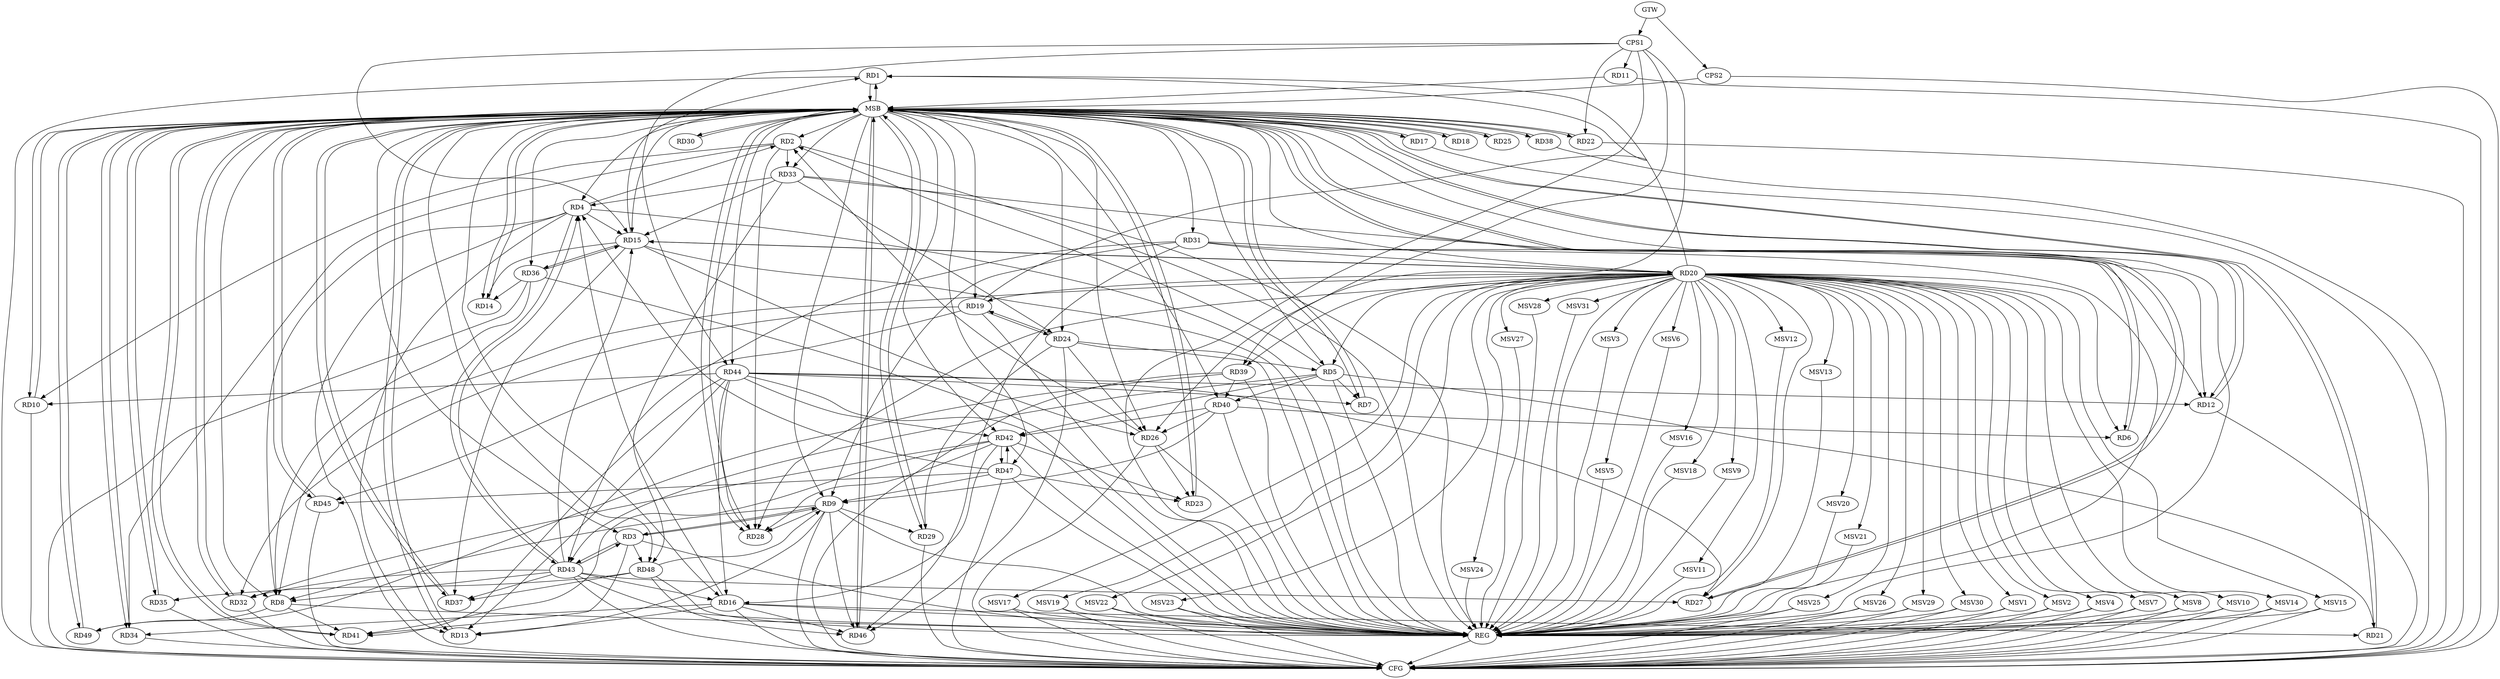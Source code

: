strict digraph G {
  RD1 [ label="RD1" ];
  RD2 [ label="RD2" ];
  RD3 [ label="RD3" ];
  RD4 [ label="RD4" ];
  RD5 [ label="RD5" ];
  RD6 [ label="RD6" ];
  RD7 [ label="RD7" ];
  RD8 [ label="RD8" ];
  RD9 [ label="RD9" ];
  RD10 [ label="RD10" ];
  RD11 [ label="RD11" ];
  RD12 [ label="RD12" ];
  RD13 [ label="RD13" ];
  RD14 [ label="RD14" ];
  RD15 [ label="RD15" ];
  RD16 [ label="RD16" ];
  RD17 [ label="RD17" ];
  RD18 [ label="RD18" ];
  RD19 [ label="RD19" ];
  RD20 [ label="RD20" ];
  RD21 [ label="RD21" ];
  RD22 [ label="RD22" ];
  RD23 [ label="RD23" ];
  RD24 [ label="RD24" ];
  RD25 [ label="RD25" ];
  RD26 [ label="RD26" ];
  RD27 [ label="RD27" ];
  RD28 [ label="RD28" ];
  RD29 [ label="RD29" ];
  RD30 [ label="RD30" ];
  RD31 [ label="RD31" ];
  RD32 [ label="RD32" ];
  RD33 [ label="RD33" ];
  RD34 [ label="RD34" ];
  RD35 [ label="RD35" ];
  RD36 [ label="RD36" ];
  RD37 [ label="RD37" ];
  RD38 [ label="RD38" ];
  RD39 [ label="RD39" ];
  RD40 [ label="RD40" ];
  RD41 [ label="RD41" ];
  RD42 [ label="RD42" ];
  RD43 [ label="RD43" ];
  RD44 [ label="RD44" ];
  RD45 [ label="RD45" ];
  RD46 [ label="RD46" ];
  RD47 [ label="RD47" ];
  RD48 [ label="RD48" ];
  RD49 [ label="RD49" ];
  CPS1 [ label="CPS1" ];
  CPS2 [ label="CPS2" ];
  GTW [ label="GTW" ];
  REG [ label="REG" ];
  MSB [ label="MSB" ];
  CFG [ label="CFG" ];
  MSV1 [ label="MSV1" ];
  MSV2 [ label="MSV2" ];
  MSV3 [ label="MSV3" ];
  MSV4 [ label="MSV4" ];
  MSV5 [ label="MSV5" ];
  MSV6 [ label="MSV6" ];
  MSV7 [ label="MSV7" ];
  MSV8 [ label="MSV8" ];
  MSV9 [ label="MSV9" ];
  MSV10 [ label="MSV10" ];
  MSV11 [ label="MSV11" ];
  MSV12 [ label="MSV12" ];
  MSV13 [ label="MSV13" ];
  MSV14 [ label="MSV14" ];
  MSV15 [ label="MSV15" ];
  MSV16 [ label="MSV16" ];
  MSV17 [ label="MSV17" ];
  MSV18 [ label="MSV18" ];
  MSV19 [ label="MSV19" ];
  MSV20 [ label="MSV20" ];
  MSV21 [ label="MSV21" ];
  MSV22 [ label="MSV22" ];
  MSV23 [ label="MSV23" ];
  MSV24 [ label="MSV24" ];
  MSV25 [ label="MSV25" ];
  MSV26 [ label="MSV26" ];
  MSV27 [ label="MSV27" ];
  MSV28 [ label="MSV28" ];
  MSV29 [ label="MSV29" ];
  MSV30 [ label="MSV30" ];
  MSV31 [ label="MSV31" ];
  RD15 -> RD1;
  RD19 -> RD1;
  RD20 -> RD1;
  RD4 -> RD2;
  RD5 -> RD2;
  RD2 -> RD10;
  RD26 -> RD2;
  RD2 -> RD28;
  RD2 -> RD33;
  RD2 -> RD34;
  RD3 -> RD9;
  RD9 -> RD3;
  RD3 -> RD41;
  RD3 -> RD43;
  RD43 -> RD3;
  RD3 -> RD48;
  RD4 -> RD8;
  RD4 -> RD13;
  RD4 -> RD15;
  RD16 -> RD4;
  RD33 -> RD4;
  RD4 -> RD43;
  RD43 -> RD4;
  RD47 -> RD4;
  RD5 -> RD7;
  RD20 -> RD5;
  RD5 -> RD21;
  RD24 -> RD5;
  RD5 -> RD40;
  RD5 -> RD42;
  RD5 -> RD43;
  RD20 -> RD6;
  RD40 -> RD6;
  RD44 -> RD7;
  RD9 -> RD8;
  RD20 -> RD8;
  RD36 -> RD8;
  RD8 -> RD41;
  RD43 -> RD8;
  RD8 -> RD49;
  RD9 -> RD13;
  RD9 -> RD28;
  RD9 -> RD29;
  RD31 -> RD9;
  RD40 -> RD9;
  RD9 -> RD46;
  RD47 -> RD9;
  RD48 -> RD9;
  RD44 -> RD10;
  RD31 -> RD12;
  RD33 -> RD12;
  RD44 -> RD12;
  RD16 -> RD13;
  RD44 -> RD13;
  RD15 -> RD14;
  RD36 -> RD14;
  RD15 -> RD20;
  RD20 -> RD15;
  RD15 -> RD26;
  RD33 -> RD15;
  RD15 -> RD36;
  RD36 -> RD15;
  RD15 -> RD37;
  RD43 -> RD15;
  RD16 -> RD21;
  RD16 -> RD34;
  RD42 -> RD16;
  RD43 -> RD16;
  RD44 -> RD16;
  RD16 -> RD46;
  RD20 -> RD19;
  RD19 -> RD24;
  RD24 -> RD19;
  RD19 -> RD32;
  RD19 -> RD45;
  RD20 -> RD27;
  RD20 -> RD28;
  RD31 -> RD20;
  RD20 -> RD39;
  RD26 -> RD23;
  RD42 -> RD23;
  RD47 -> RD23;
  RD24 -> RD26;
  RD24 -> RD29;
  RD33 -> RD24;
  RD24 -> RD46;
  RD40 -> RD26;
  RD43 -> RD27;
  RD44 -> RD27;
  RD42 -> RD28;
  RD44 -> RD28;
  RD31 -> RD43;
  RD31 -> RD46;
  RD42 -> RD32;
  RD43 -> RD32;
  RD33 -> RD48;
  RD48 -> RD35;
  RD43 -> RD37;
  RD48 -> RD37;
  RD39 -> RD40;
  RD39 -> RD49;
  RD40 -> RD42;
  RD42 -> RD41;
  RD44 -> RD41;
  RD44 -> RD42;
  RD42 -> RD47;
  RD47 -> RD42;
  RD47 -> RD45;
  RD48 -> RD46;
  CPS1 -> RD44;
  CPS1 -> RD11;
  CPS1 -> RD22;
  CPS1 -> RD39;
  CPS1 -> RD26;
  CPS1 -> RD15;
  GTW -> CPS1;
  GTW -> CPS2;
  RD2 -> REG;
  RD3 -> REG;
  RD4 -> REG;
  RD5 -> REG;
  RD8 -> REG;
  RD9 -> REG;
  RD15 -> REG;
  RD16 -> REG;
  RD19 -> REG;
  RD20 -> REG;
  RD24 -> REG;
  RD26 -> REG;
  RD31 -> REG;
  RD33 -> REG;
  RD36 -> REG;
  RD39 -> REG;
  RD40 -> REG;
  RD42 -> REG;
  RD43 -> REG;
  RD44 -> REG;
  RD47 -> REG;
  RD48 -> REG;
  CPS1 -> REG;
  RD1 -> MSB;
  MSB -> RD9;
  MSB -> RD20;
  MSB -> RD21;
  MSB -> RD22;
  MSB -> RD33;
  MSB -> RD38;
  MSB -> RD40;
  MSB -> RD45;
  MSB -> RD47;
  MSB -> RD49;
  MSB -> REG;
  RD6 -> MSB;
  MSB -> RD31;
  MSB -> RD34;
  RD7 -> MSB;
  MSB -> RD3;
  MSB -> RD6;
  MSB -> RD14;
  MSB -> RD23;
  MSB -> RD24;
  MSB -> RD35;
  MSB -> RD41;
  MSB -> RD48;
  RD10 -> MSB;
  MSB -> RD5;
  RD11 -> MSB;
  MSB -> RD28;
  RD12 -> MSB;
  MSB -> RD4;
  MSB -> RD27;
  MSB -> RD30;
  MSB -> RD36;
  RD13 -> MSB;
  MSB -> RD1;
  MSB -> RD29;
  RD14 -> MSB;
  MSB -> RD2;
  MSB -> RD17;
  MSB -> RD19;
  MSB -> RD25;
  MSB -> RD32;
  MSB -> RD46;
  RD17 -> MSB;
  RD18 -> MSB;
  MSB -> RD7;
  MSB -> RD12;
  RD21 -> MSB;
  MSB -> RD42;
  MSB -> RD44;
  RD22 -> MSB;
  MSB -> RD16;
  RD23 -> MSB;
  MSB -> RD13;
  MSB -> RD18;
  MSB -> RD37;
  RD25 -> MSB;
  RD27 -> MSB;
  RD28 -> MSB;
  MSB -> RD10;
  RD29 -> MSB;
  MSB -> RD26;
  RD30 -> MSB;
  RD32 -> MSB;
  RD34 -> MSB;
  MSB -> RD15;
  RD35 -> MSB;
  RD37 -> MSB;
  RD38 -> MSB;
  RD41 -> MSB;
  RD45 -> MSB;
  RD46 -> MSB;
  MSB -> RD8;
  RD49 -> MSB;
  CPS2 -> MSB;
  RD17 -> CFG;
  RD4 -> CFG;
  RD11 -> CFG;
  RD32 -> CFG;
  RD35 -> CFG;
  RD9 -> CFG;
  RD26 -> CFG;
  RD12 -> CFG;
  RD29 -> CFG;
  RD16 -> CFG;
  CPS2 -> CFG;
  RD47 -> CFG;
  RD36 -> CFG;
  RD1 -> CFG;
  RD22 -> CFG;
  RD10 -> CFG;
  RD34 -> CFG;
  RD45 -> CFG;
  RD38 -> CFG;
  RD43 -> CFG;
  RD39 -> CFG;
  REG -> CFG;
  RD20 -> MSV1;
  RD20 -> MSV2;
  RD20 -> MSV3;
  RD20 -> MSV4;
  RD20 -> MSV5;
  RD20 -> MSV6;
  MSV1 -> REG;
  MSV1 -> CFG;
  MSV2 -> REG;
  MSV2 -> CFG;
  MSV3 -> REG;
  MSV4 -> REG;
  MSV4 -> CFG;
  MSV5 -> REG;
  MSV6 -> REG;
  RD20 -> MSV7;
  RD20 -> MSV8;
  RD20 -> MSV9;
  MSV7 -> REG;
  MSV7 -> CFG;
  MSV8 -> REG;
  MSV8 -> CFG;
  MSV9 -> REG;
  RD20 -> MSV10;
  MSV10 -> REG;
  MSV10 -> CFG;
  RD20 -> MSV11;
  MSV11 -> REG;
  RD20 -> MSV12;
  RD20 -> MSV13;
  RD20 -> MSV14;
  RD20 -> MSV15;
  MSV12 -> REG;
  MSV13 -> REG;
  MSV14 -> REG;
  MSV14 -> CFG;
  MSV15 -> REG;
  MSV15 -> CFG;
  RD20 -> MSV16;
  RD20 -> MSV17;
  MSV16 -> REG;
  MSV17 -> REG;
  MSV17 -> CFG;
  RD20 -> MSV18;
  MSV18 -> REG;
  RD20 -> MSV19;
  RD20 -> MSV20;
  RD20 -> MSV21;
  RD20 -> MSV22;
  RD20 -> MSV23;
  MSV19 -> REG;
  MSV19 -> CFG;
  MSV20 -> REG;
  MSV21 -> REG;
  MSV22 -> REG;
  MSV22 -> CFG;
  MSV23 -> REG;
  MSV23 -> CFG;
  RD20 -> MSV24;
  MSV24 -> REG;
  RD20 -> MSV25;
  RD20 -> MSV26;
  RD20 -> MSV27;
  RD20 -> MSV28;
  RD20 -> MSV29;
  MSV25 -> REG;
  MSV25 -> CFG;
  MSV26 -> REG;
  MSV26 -> CFG;
  MSV27 -> REG;
  MSV28 -> REG;
  MSV29 -> REG;
  MSV29 -> CFG;
  RD20 -> MSV30;
  MSV30 -> REG;
  MSV30 -> CFG;
  RD20 -> MSV31;
  MSV31 -> REG;
}
